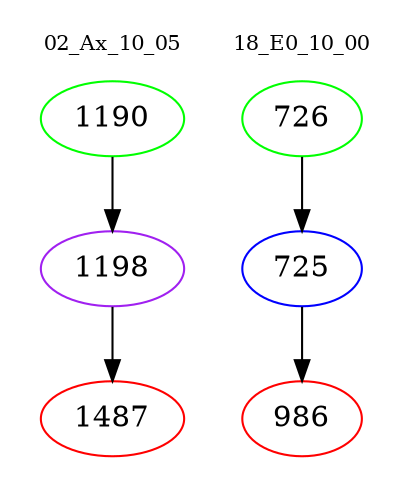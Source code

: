 digraph{
subgraph cluster_0 {
color = white
label = "02_Ax_10_05";
fontsize=10;
T0_1190 [label="1190", color="green"]
T0_1190 -> T0_1198 [color="black"]
T0_1198 [label="1198", color="purple"]
T0_1198 -> T0_1487 [color="black"]
T0_1487 [label="1487", color="red"]
}
subgraph cluster_1 {
color = white
label = "18_E0_10_00";
fontsize=10;
T1_726 [label="726", color="green"]
T1_726 -> T1_725 [color="black"]
T1_725 [label="725", color="blue"]
T1_725 -> T1_986 [color="black"]
T1_986 [label="986", color="red"]
}
}
